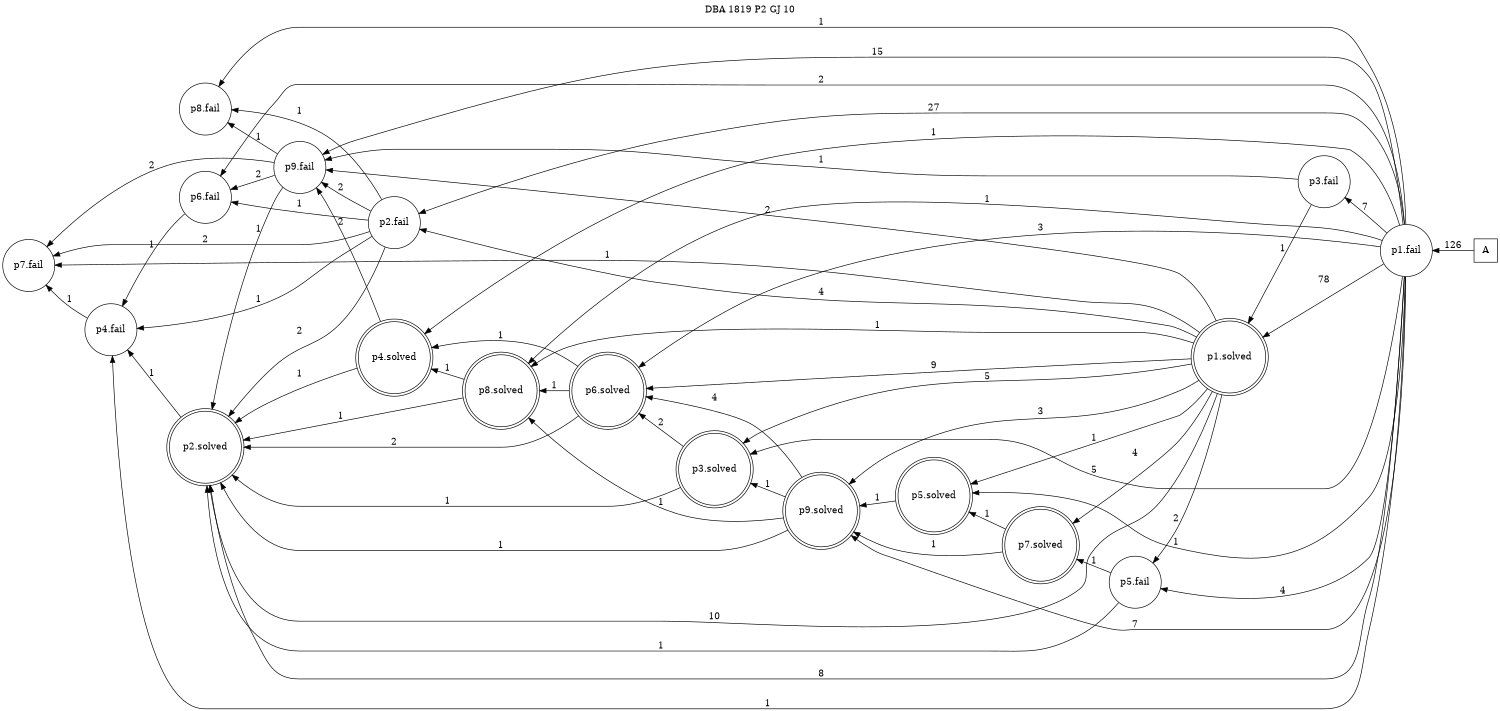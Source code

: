 digraph DBA_1819_P2_GJ_10_LOW {
labelloc="tl"
label= " DBA 1819 P2 GJ 10 "
rankdir="RL";
graph [ size=" 10 , 10 !"]

"A" [shape="square" label="A"]
"p1.fail" [shape="circle" label="p1.fail"]
"p5.fail" [shape="circle" label="p5.fail"]
"p8.fail" [shape="circle" label="p8.fail"]
"p3.fail" [shape="circle" label="p3.fail"]
"p9.fail" [shape="circle" label="p9.fail"]
"p2.fail" [shape="circle" label="p2.fail"]
"p1.solved" [shape="doublecircle" label="p1.solved"]
"p6.solved" [shape="doublecircle" label="p6.solved"]
"p7.solved" [shape="doublecircle" label="p7.solved"]
"p9.solved" [shape="doublecircle" label="p9.solved"]
"p6.fail" [shape="circle" label="p6.fail"]
"p4.fail" [shape="circle" label="p4.fail"]
"p7.fail" [shape="circle" label="p7.fail"]
"p3.solved" [shape="doublecircle" label="p3.solved"]
"p2.solved" [shape="doublecircle" label="p2.solved"]
"p5.solved" [shape="doublecircle" label="p5.solved"]
"p8.solved" [shape="doublecircle" label="p8.solved"]
"p4.solved" [shape="doublecircle" label="p4.solved"]
"A" -> "p1.fail" [ label=126]
"p1.fail" -> "p5.fail" [ label=4]
"p1.fail" -> "p8.fail" [ label=1]
"p1.fail" -> "p3.fail" [ label=7]
"p1.fail" -> "p9.fail" [ label=15]
"p1.fail" -> "p2.fail" [ label=27]
"p1.fail" -> "p1.solved" [ label=78]
"p1.fail" -> "p6.solved" [ label=3]
"p1.fail" -> "p9.solved" [ label=7]
"p1.fail" -> "p6.fail" [ label=2]
"p1.fail" -> "p4.fail" [ label=1]
"p1.fail" -> "p3.solved" [ label=5]
"p1.fail" -> "p2.solved" [ label=8]
"p1.fail" -> "p5.solved" [ label=1]
"p1.fail" -> "p8.solved" [ label=1]
"p1.fail" -> "p4.solved" [ label=1]
"p5.fail" -> "p7.solved" [ label=1]
"p5.fail" -> "p2.solved" [ label=1]
"p3.fail" -> "p9.fail" [ label=1]
"p3.fail" -> "p1.solved" [ label=1]
"p9.fail" -> "p8.fail" [ label=1]
"p9.fail" -> "p6.fail" [ label=2]
"p9.fail" -> "p7.fail" [ label=2]
"p9.fail" -> "p2.solved" [ label=1]
"p2.fail" -> "p8.fail" [ label=1]
"p2.fail" -> "p9.fail" [ label=2]
"p2.fail" -> "p6.fail" [ label=1]
"p2.fail" -> "p4.fail" [ label=1]
"p2.fail" -> "p7.fail" [ label=2]
"p2.fail" -> "p2.solved" [ label=2]
"p1.solved" -> "p5.fail" [ label=2]
"p1.solved" -> "p9.fail" [ label=2]
"p1.solved" -> "p2.fail" [ label=4]
"p1.solved" -> "p6.solved" [ label=9]
"p1.solved" -> "p7.solved" [ label=4]
"p1.solved" -> "p9.solved" [ label=3]
"p1.solved" -> "p7.fail" [ label=1]
"p1.solved" -> "p3.solved" [ label=5]
"p1.solved" -> "p2.solved" [ label=10]
"p1.solved" -> "p5.solved" [ label=1]
"p1.solved" -> "p8.solved" [ label=1]
"p6.solved" -> "p2.solved" [ label=2]
"p6.solved" -> "p8.solved" [ label=1]
"p6.solved" -> "p4.solved" [ label=1]
"p7.solved" -> "p9.solved" [ label=1]
"p7.solved" -> "p5.solved" [ label=1]
"p9.solved" -> "p6.solved" [ label=4]
"p9.solved" -> "p3.solved" [ label=1]
"p9.solved" -> "p2.solved" [ label=1]
"p9.solved" -> "p8.solved" [ label=1]
"p6.fail" -> "p4.fail" [ label=1]
"p4.fail" -> "p7.fail" [ label=1]
"p3.solved" -> "p6.solved" [ label=2]
"p3.solved" -> "p2.solved" [ label=1]
"p2.solved" -> "p4.fail" [ label=1]
"p5.solved" -> "p9.solved" [ label=1]
"p8.solved" -> "p2.solved" [ label=1]
"p8.solved" -> "p4.solved" [ label=1]
"p4.solved" -> "p9.fail" [ label=2]
"p4.solved" -> "p2.solved" [ label=1]
}
